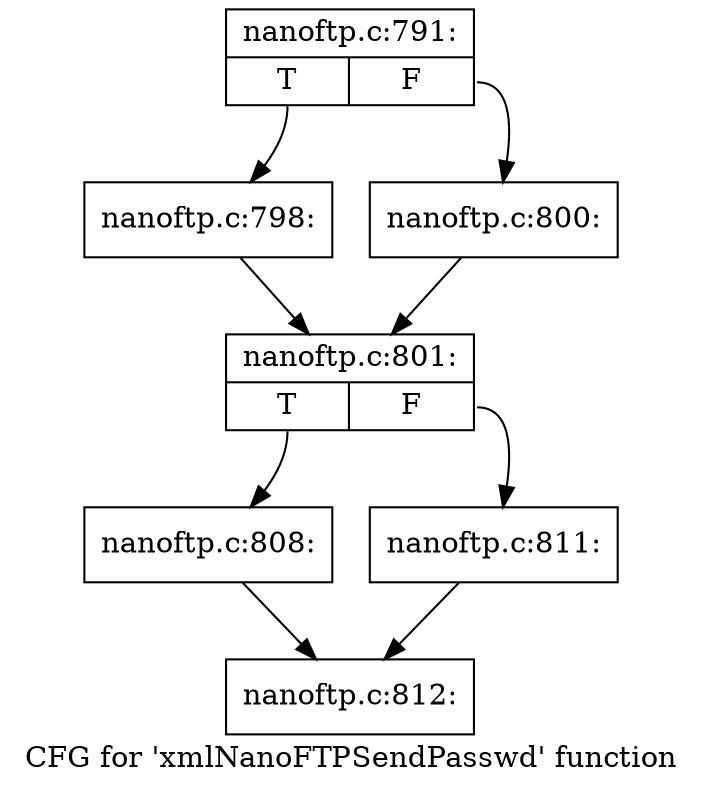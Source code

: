 digraph "CFG for 'xmlNanoFTPSendPasswd' function" {
	label="CFG for 'xmlNanoFTPSendPasswd' function";

	Node0x3fad2e0 [shape=record,label="{nanoftp.c:791:|{<s0>T|<s1>F}}"];
	Node0x3fad2e0:s0 -> Node0x3fb1410;
	Node0x3fad2e0:s1 -> Node0x3fb14b0;
	Node0x3fb1410 [shape=record,label="{nanoftp.c:798:}"];
	Node0x3fb1410 -> Node0x3fb1460;
	Node0x3fb14b0 [shape=record,label="{nanoftp.c:800:}"];
	Node0x3fb14b0 -> Node0x3fb1460;
	Node0x3fb1460 [shape=record,label="{nanoftp.c:801:|{<s0>T|<s1>F}}"];
	Node0x3fb1460:s0 -> Node0x3fb2ad0;
	Node0x3fb1460:s1 -> Node0x3fb2b20;
	Node0x3fb2ad0 [shape=record,label="{nanoftp.c:808:}"];
	Node0x3fb2ad0 -> Node0x3fb04a0;
	Node0x3fb2b20 [shape=record,label="{nanoftp.c:811:}"];
	Node0x3fb2b20 -> Node0x3fb04a0;
	Node0x3fb04a0 [shape=record,label="{nanoftp.c:812:}"];
}
